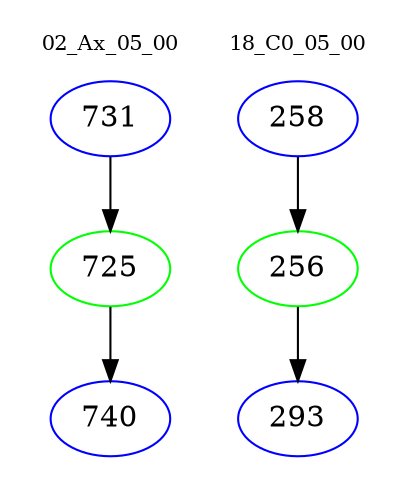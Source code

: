 digraph{
subgraph cluster_0 {
color = white
label = "02_Ax_05_00";
fontsize=10;
T0_731 [label="731", color="blue"]
T0_731 -> T0_725 [color="black"]
T0_725 [label="725", color="green"]
T0_725 -> T0_740 [color="black"]
T0_740 [label="740", color="blue"]
}
subgraph cluster_1 {
color = white
label = "18_C0_05_00";
fontsize=10;
T1_258 [label="258", color="blue"]
T1_258 -> T1_256 [color="black"]
T1_256 [label="256", color="green"]
T1_256 -> T1_293 [color="black"]
T1_293 [label="293", color="blue"]
}
}
